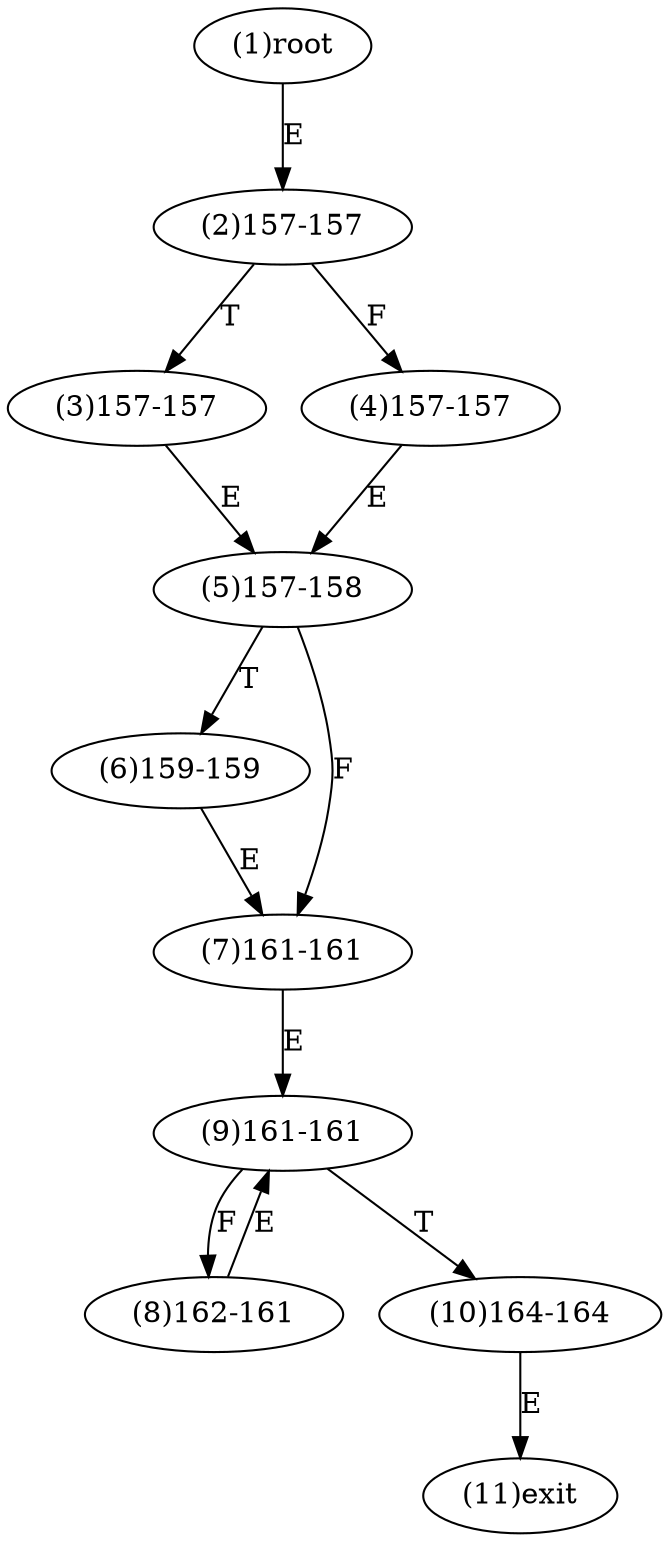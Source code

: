 digraph "" { 
1[ label="(1)root"];
2[ label="(2)157-157"];
3[ label="(3)157-157"];
4[ label="(4)157-157"];
5[ label="(5)157-158"];
6[ label="(6)159-159"];
7[ label="(7)161-161"];
8[ label="(8)162-161"];
9[ label="(9)161-161"];
10[ label="(10)164-164"];
11[ label="(11)exit"];
1->2[ label="E"];
2->4[ label="F"];
2->3[ label="T"];
3->5[ label="E"];
4->5[ label="E"];
5->7[ label="F"];
5->6[ label="T"];
6->7[ label="E"];
7->9[ label="E"];
8->9[ label="E"];
9->8[ label="F"];
9->10[ label="T"];
10->11[ label="E"];
}